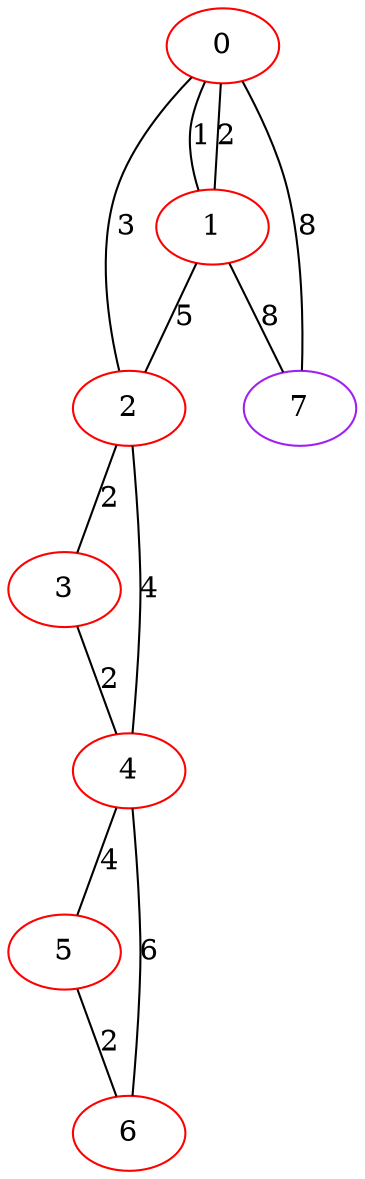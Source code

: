 graph "" {
0 [color=red, weight=1];
1 [color=red, weight=1];
2 [color=red, weight=1];
3 [color=red, weight=1];
4 [color=red, weight=1];
5 [color=red, weight=1];
6 [color=red, weight=1];
7 [color=purple, weight=4];
0 -- 1  [key=0, label=1];
0 -- 1  [key=1, label=2];
0 -- 2  [key=0, label=3];
0 -- 7  [key=0, label=8];
1 -- 2  [key=0, label=5];
1 -- 7  [key=0, label=8];
2 -- 3  [key=0, label=2];
2 -- 4  [key=0, label=4];
3 -- 4  [key=0, label=2];
4 -- 5  [key=0, label=4];
4 -- 6  [key=0, label=6];
5 -- 6  [key=0, label=2];
}
